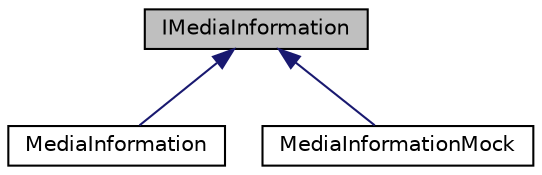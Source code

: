 digraph "IMediaInformation"
{
 // LATEX_PDF_SIZE
  edge [fontname="Helvetica",fontsize="10",labelfontname="Helvetica",labelfontsize="10"];
  node [fontname="Helvetica",fontsize="10",shape=record];
  Node1 [label="IMediaInformation",height=0.2,width=0.4,color="black", fillcolor="grey75", style="filled", fontcolor="black",tooltip=" "];
  Node1 -> Node2 [dir="back",color="midnightblue",fontsize="10",style="solid",fontname="Helvetica"];
  Node2 [label="MediaInformation",height=0.2,width=0.4,color="black", fillcolor="white", style="filled",URL="$class_media_information.html",tooltip=" "];
  Node1 -> Node3 [dir="back",color="midnightblue",fontsize="10",style="solid",fontname="Helvetica"];
  Node3 [label="MediaInformationMock",height=0.2,width=0.4,color="black", fillcolor="white", style="filled",URL="$class_media_information_mock.html",tooltip=" "];
}
